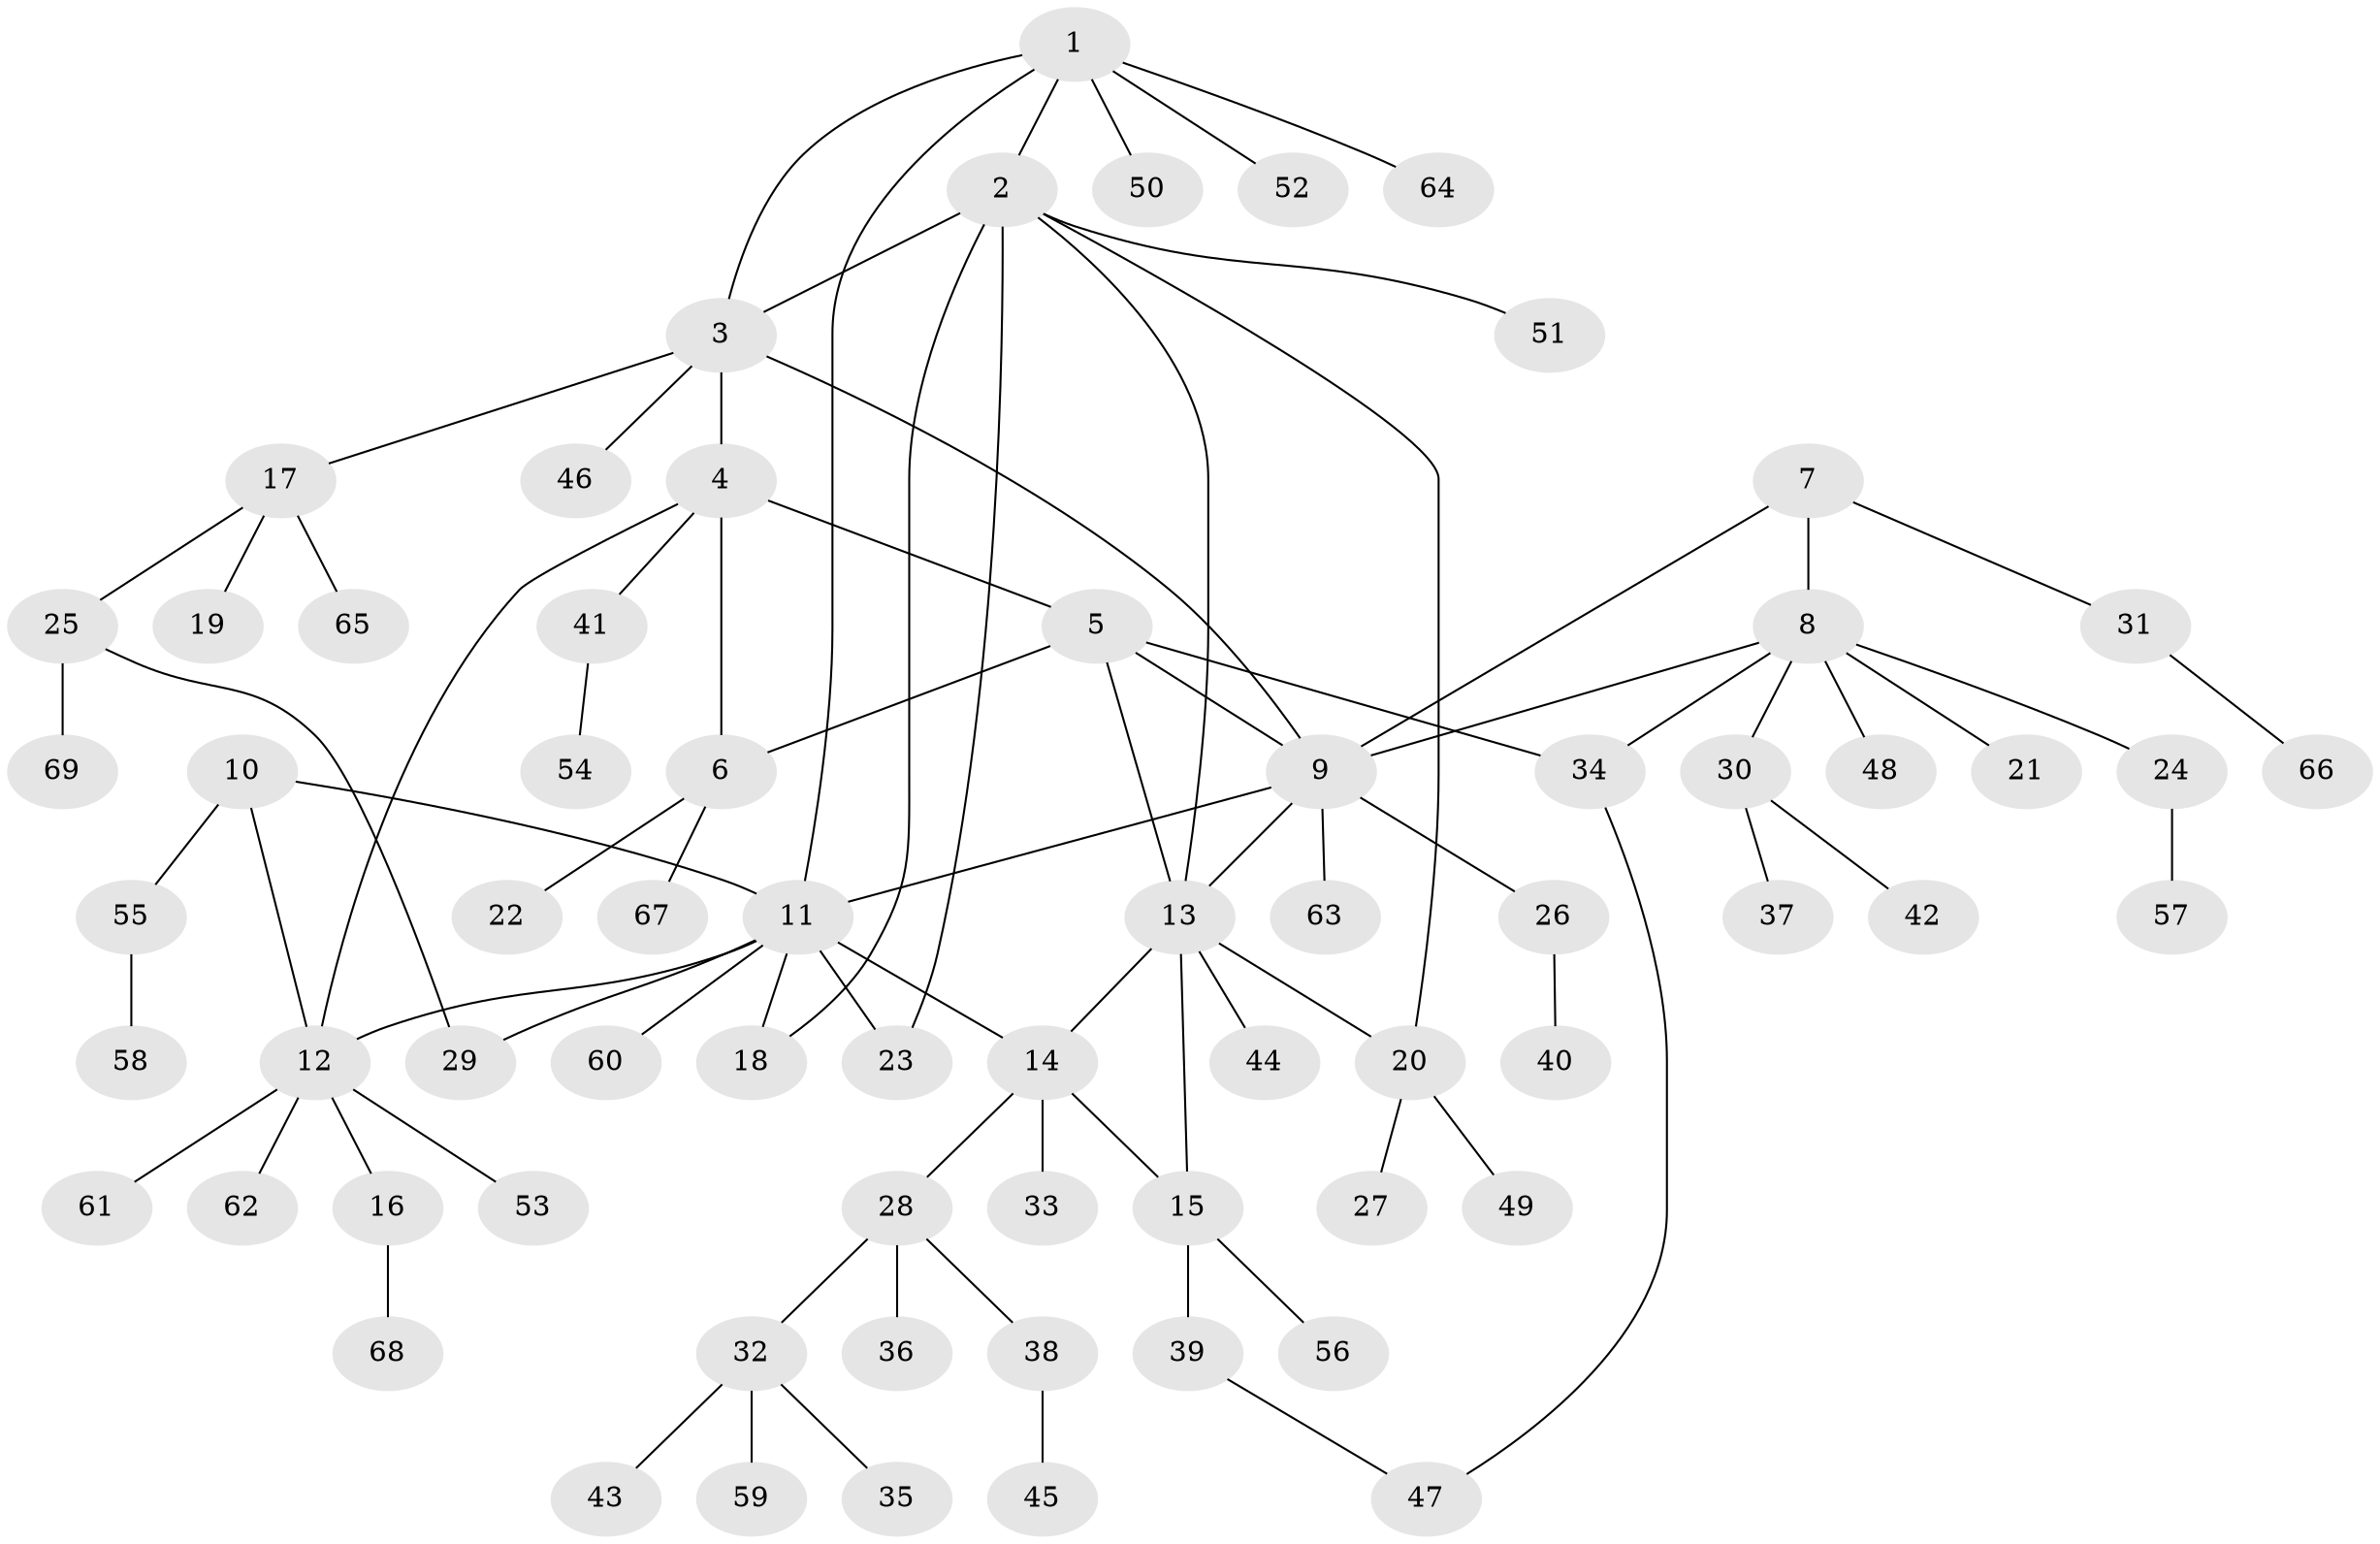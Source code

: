 // Generated by graph-tools (version 1.1) at 2025/11/02/27/25 16:11:35]
// undirected, 69 vertices, 85 edges
graph export_dot {
graph [start="1"]
  node [color=gray90,style=filled];
  1;
  2;
  3;
  4;
  5;
  6;
  7;
  8;
  9;
  10;
  11;
  12;
  13;
  14;
  15;
  16;
  17;
  18;
  19;
  20;
  21;
  22;
  23;
  24;
  25;
  26;
  27;
  28;
  29;
  30;
  31;
  32;
  33;
  34;
  35;
  36;
  37;
  38;
  39;
  40;
  41;
  42;
  43;
  44;
  45;
  46;
  47;
  48;
  49;
  50;
  51;
  52;
  53;
  54;
  55;
  56;
  57;
  58;
  59;
  60;
  61;
  62;
  63;
  64;
  65;
  66;
  67;
  68;
  69;
  1 -- 2;
  1 -- 3;
  1 -- 11;
  1 -- 50;
  1 -- 52;
  1 -- 64;
  2 -- 3;
  2 -- 13;
  2 -- 18;
  2 -- 20;
  2 -- 23;
  2 -- 51;
  3 -- 4;
  3 -- 9;
  3 -- 17;
  3 -- 46;
  4 -- 5;
  4 -- 6;
  4 -- 12;
  4 -- 41;
  5 -- 6;
  5 -- 9;
  5 -- 13;
  5 -- 34;
  6 -- 22;
  6 -- 67;
  7 -- 8;
  7 -- 9;
  7 -- 31;
  8 -- 9;
  8 -- 21;
  8 -- 24;
  8 -- 30;
  8 -- 34;
  8 -- 48;
  9 -- 11;
  9 -- 13;
  9 -- 26;
  9 -- 63;
  10 -- 11;
  10 -- 12;
  10 -- 55;
  11 -- 12;
  11 -- 14;
  11 -- 18;
  11 -- 23;
  11 -- 29;
  11 -- 60;
  12 -- 16;
  12 -- 53;
  12 -- 61;
  12 -- 62;
  13 -- 14;
  13 -- 15;
  13 -- 20;
  13 -- 44;
  14 -- 15;
  14 -- 28;
  14 -- 33;
  15 -- 39;
  15 -- 56;
  16 -- 68;
  17 -- 19;
  17 -- 25;
  17 -- 65;
  20 -- 27;
  20 -- 49;
  24 -- 57;
  25 -- 29;
  25 -- 69;
  26 -- 40;
  28 -- 32;
  28 -- 36;
  28 -- 38;
  30 -- 37;
  30 -- 42;
  31 -- 66;
  32 -- 35;
  32 -- 43;
  32 -- 59;
  34 -- 47;
  38 -- 45;
  39 -- 47;
  41 -- 54;
  55 -- 58;
}
